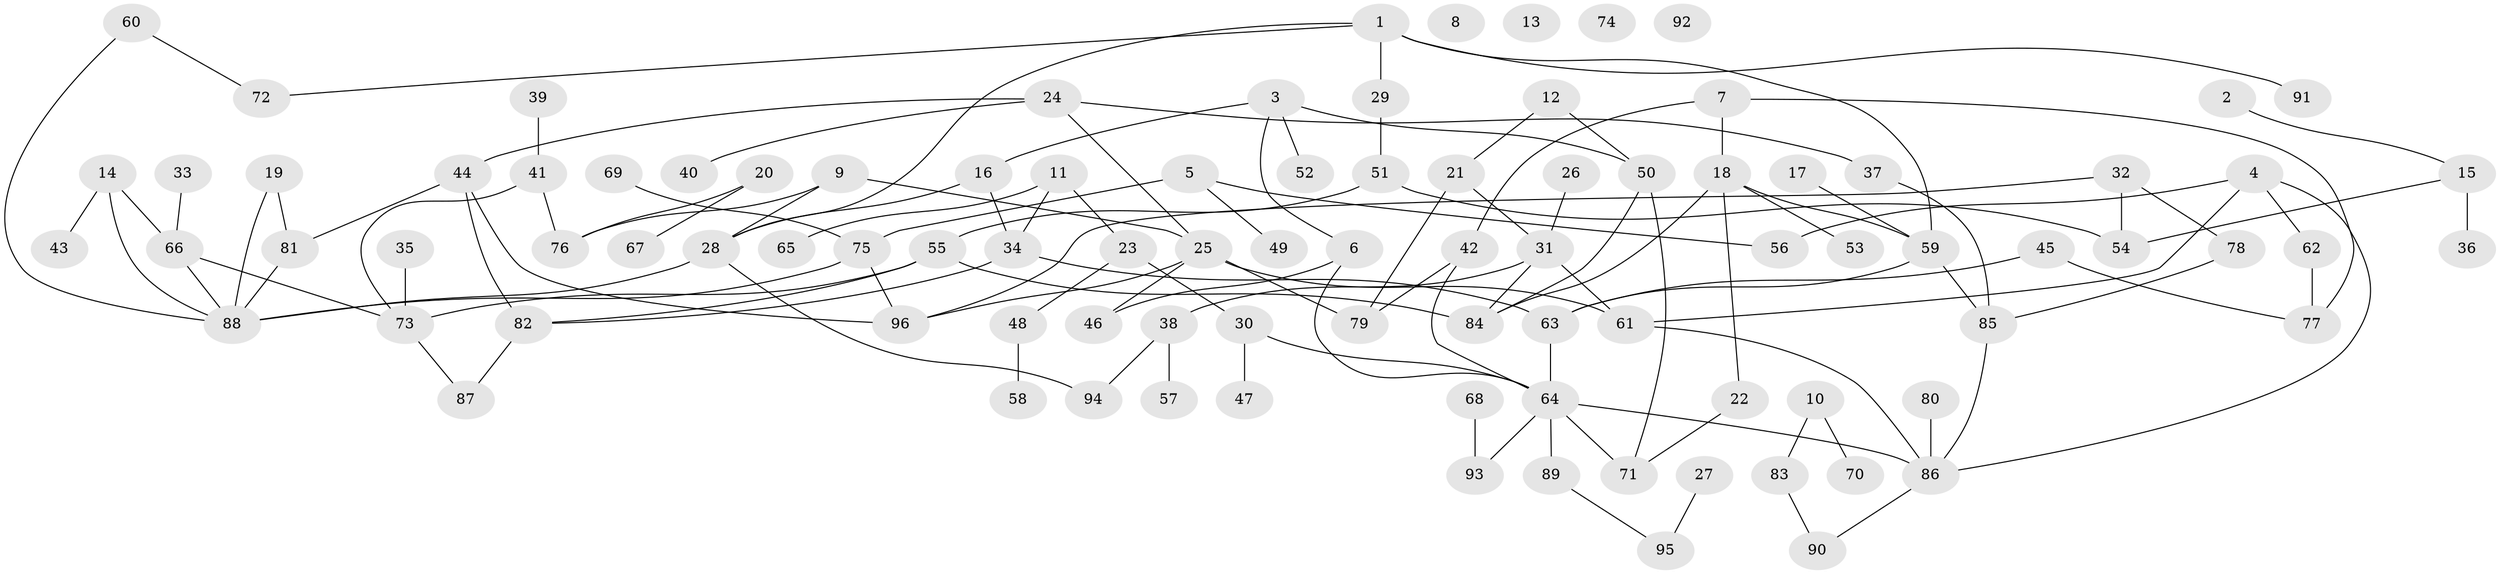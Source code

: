 // coarse degree distribution, {5: 0.05970149253731343, 1: 0.2537313432835821, 6: 0.07462686567164178, 4: 0.19402985074626866, 3: 0.11940298507462686, 0: 0.05970149253731343, 2: 0.208955223880597, 7: 0.014925373134328358, 12: 0.014925373134328358}
// Generated by graph-tools (version 1.1) at 2025/41/03/06/25 10:41:20]
// undirected, 96 vertices, 125 edges
graph export_dot {
graph [start="1"]
  node [color=gray90,style=filled];
  1;
  2;
  3;
  4;
  5;
  6;
  7;
  8;
  9;
  10;
  11;
  12;
  13;
  14;
  15;
  16;
  17;
  18;
  19;
  20;
  21;
  22;
  23;
  24;
  25;
  26;
  27;
  28;
  29;
  30;
  31;
  32;
  33;
  34;
  35;
  36;
  37;
  38;
  39;
  40;
  41;
  42;
  43;
  44;
  45;
  46;
  47;
  48;
  49;
  50;
  51;
  52;
  53;
  54;
  55;
  56;
  57;
  58;
  59;
  60;
  61;
  62;
  63;
  64;
  65;
  66;
  67;
  68;
  69;
  70;
  71;
  72;
  73;
  74;
  75;
  76;
  77;
  78;
  79;
  80;
  81;
  82;
  83;
  84;
  85;
  86;
  87;
  88;
  89;
  90;
  91;
  92;
  93;
  94;
  95;
  96;
  1 -- 28;
  1 -- 29;
  1 -- 59;
  1 -- 72;
  1 -- 91;
  2 -- 15;
  3 -- 6;
  3 -- 16;
  3 -- 50;
  3 -- 52;
  4 -- 56;
  4 -- 61;
  4 -- 62;
  4 -- 86;
  5 -- 49;
  5 -- 56;
  5 -- 75;
  6 -- 46;
  6 -- 64;
  7 -- 18;
  7 -- 42;
  7 -- 77;
  9 -- 25;
  9 -- 28;
  9 -- 76;
  10 -- 70;
  10 -- 83;
  11 -- 23;
  11 -- 34;
  11 -- 65;
  12 -- 21;
  12 -- 50;
  14 -- 43;
  14 -- 66;
  14 -- 88;
  15 -- 36;
  15 -- 54;
  16 -- 28;
  16 -- 34;
  17 -- 59;
  18 -- 22;
  18 -- 53;
  18 -- 59;
  18 -- 84;
  19 -- 81;
  19 -- 88;
  20 -- 67;
  20 -- 76;
  21 -- 31;
  21 -- 79;
  22 -- 71;
  23 -- 30;
  23 -- 48;
  24 -- 25;
  24 -- 37;
  24 -- 40;
  24 -- 44;
  25 -- 46;
  25 -- 61;
  25 -- 79;
  25 -- 96;
  26 -- 31;
  27 -- 95;
  28 -- 88;
  28 -- 94;
  29 -- 51;
  30 -- 47;
  30 -- 64;
  31 -- 38;
  31 -- 61;
  31 -- 84;
  32 -- 54;
  32 -- 78;
  32 -- 96;
  33 -- 66;
  34 -- 63;
  34 -- 82;
  35 -- 73;
  37 -- 85;
  38 -- 57;
  38 -- 94;
  39 -- 41;
  41 -- 73;
  41 -- 76;
  42 -- 64;
  42 -- 79;
  44 -- 81;
  44 -- 82;
  44 -- 96;
  45 -- 63;
  45 -- 77;
  48 -- 58;
  50 -- 71;
  50 -- 84;
  51 -- 54;
  51 -- 55;
  55 -- 73;
  55 -- 82;
  55 -- 84;
  59 -- 63;
  59 -- 85;
  60 -- 72;
  60 -- 88;
  61 -- 86;
  62 -- 77;
  63 -- 64;
  64 -- 71;
  64 -- 86;
  64 -- 89;
  64 -- 93;
  66 -- 73;
  66 -- 88;
  68 -- 93;
  69 -- 75;
  73 -- 87;
  75 -- 88;
  75 -- 96;
  78 -- 85;
  80 -- 86;
  81 -- 88;
  82 -- 87;
  83 -- 90;
  85 -- 86;
  86 -- 90;
  89 -- 95;
}
